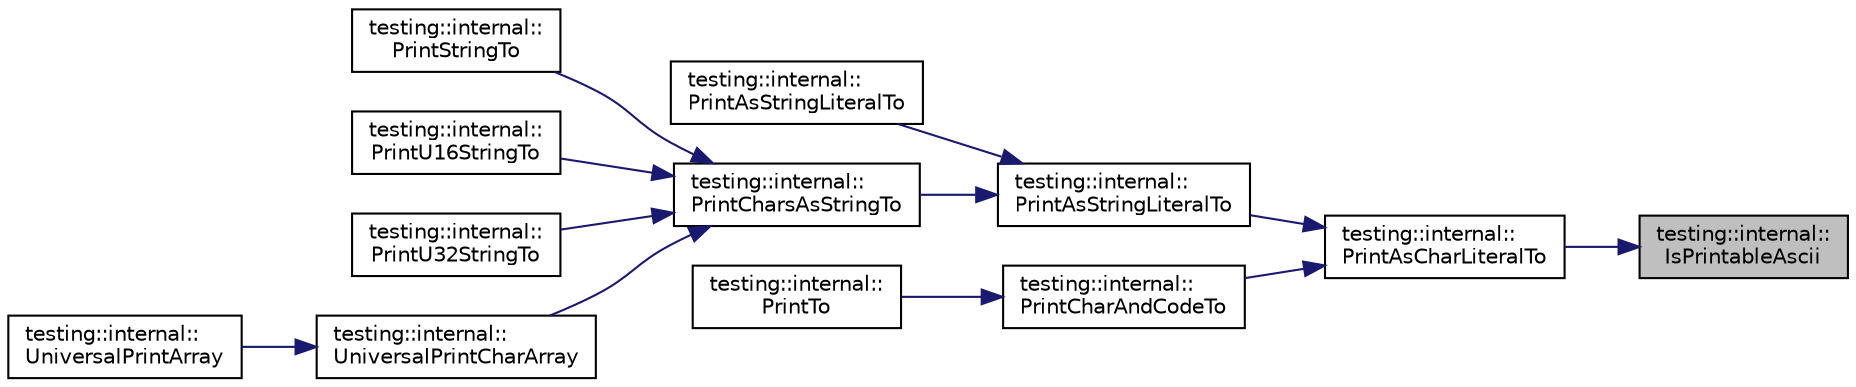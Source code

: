 digraph "testing::internal::IsPrintableAscii"
{
 // LATEX_PDF_SIZE
  bgcolor="transparent";
  edge [fontname="Helvetica",fontsize="10",labelfontname="Helvetica",labelfontsize="10"];
  node [fontname="Helvetica",fontsize="10",shape=record];
  rankdir="RL";
  Node1 [label="testing::internal::\lIsPrintableAscii",height=0.2,width=0.4,color="black", fillcolor="grey75", style="filled", fontcolor="black",tooltip=" "];
  Node1 -> Node2 [dir="back",color="midnightblue",fontsize="10",style="solid",fontname="Helvetica"];
  Node2 [label="testing::internal::\lPrintAsCharLiteralTo",height=0.2,width=0.4,color="black",URL="$namespacetesting_1_1internal.html#a493c0416192a167ab34edc9654620d50",tooltip=" "];
  Node2 -> Node3 [dir="back",color="midnightblue",fontsize="10",style="solid",fontname="Helvetica"];
  Node3 [label="testing::internal::\lPrintAsStringLiteralTo",height=0.2,width=0.4,color="black",URL="$namespacetesting_1_1internal.html#abe42471e5d3d8c350849320057b388db",tooltip=" "];
  Node3 -> Node4 [dir="back",color="midnightblue",fontsize="10",style="solid",fontname="Helvetica"];
  Node4 [label="testing::internal::\lPrintAsStringLiteralTo",height=0.2,width=0.4,color="black",URL="$namespacetesting_1_1internal.html#a82e5b3cf45fd9c4603dbe14bc4cb38c2",tooltip=" "];
  Node3 -> Node5 [dir="back",color="midnightblue",fontsize="10",style="solid",fontname="Helvetica"];
  Node5 [label="testing::internal::\lPrintCharsAsStringTo",height=0.2,width=0.4,color="black",URL="$namespacetesting_1_1internal.html#aa85ad5fc870841fdccb8f2a373628521",tooltip=" "];
  Node5 -> Node6 [dir="back",color="midnightblue",fontsize="10",style="solid",fontname="Helvetica"];
  Node6 [label="testing::internal::\lPrintStringTo",height=0.2,width=0.4,color="black",URL="$namespacetesting_1_1internal.html#ad609167d8d6792b0fb186539e0e159bd",tooltip=" "];
  Node5 -> Node7 [dir="back",color="midnightblue",fontsize="10",style="solid",fontname="Helvetica"];
  Node7 [label="testing::internal::\lPrintU16StringTo",height=0.2,width=0.4,color="black",URL="$namespacetesting_1_1internal.html#a07ad0fc028c84e42db25649d7ad304f6",tooltip=" "];
  Node5 -> Node8 [dir="back",color="midnightblue",fontsize="10",style="solid",fontname="Helvetica"];
  Node8 [label="testing::internal::\lPrintU32StringTo",height=0.2,width=0.4,color="black",URL="$namespacetesting_1_1internal.html#afc0094a7e0fcb9f63a1f2b6c2ef4f585",tooltip=" "];
  Node5 -> Node9 [dir="back",color="midnightblue",fontsize="10",style="solid",fontname="Helvetica"];
  Node9 [label="testing::internal::\lUniversalPrintCharArray",height=0.2,width=0.4,color="black",URL="$namespacetesting_1_1internal.html#a369a76d3f473ed383eb76b76cbac24ce",tooltip=" "];
  Node9 -> Node10 [dir="back",color="midnightblue",fontsize="10",style="solid",fontname="Helvetica"];
  Node10 [label="testing::internal::\lUniversalPrintArray",height=0.2,width=0.4,color="black",URL="$namespacetesting_1_1internal.html#a070107e7a8205ad6ec4d538d52b15b38",tooltip=" "];
  Node2 -> Node11 [dir="back",color="midnightblue",fontsize="10",style="solid",fontname="Helvetica"];
  Node11 [label="testing::internal::\lPrintCharAndCodeTo",height=0.2,width=0.4,color="black",URL="$namespacetesting_1_1internal.html#ae309e29fd7a2218b8f03b2a66d1149cb",tooltip=" "];
  Node11 -> Node12 [dir="back",color="midnightblue",fontsize="10",style="solid",fontname="Helvetica"];
  Node12 [label="testing::internal::\lPrintTo",height=0.2,width=0.4,color="black",URL="$namespacetesting_1_1internal.html#ab7524d6d3ab8c31b1deea88bf61783bb",tooltip=" "];
}
